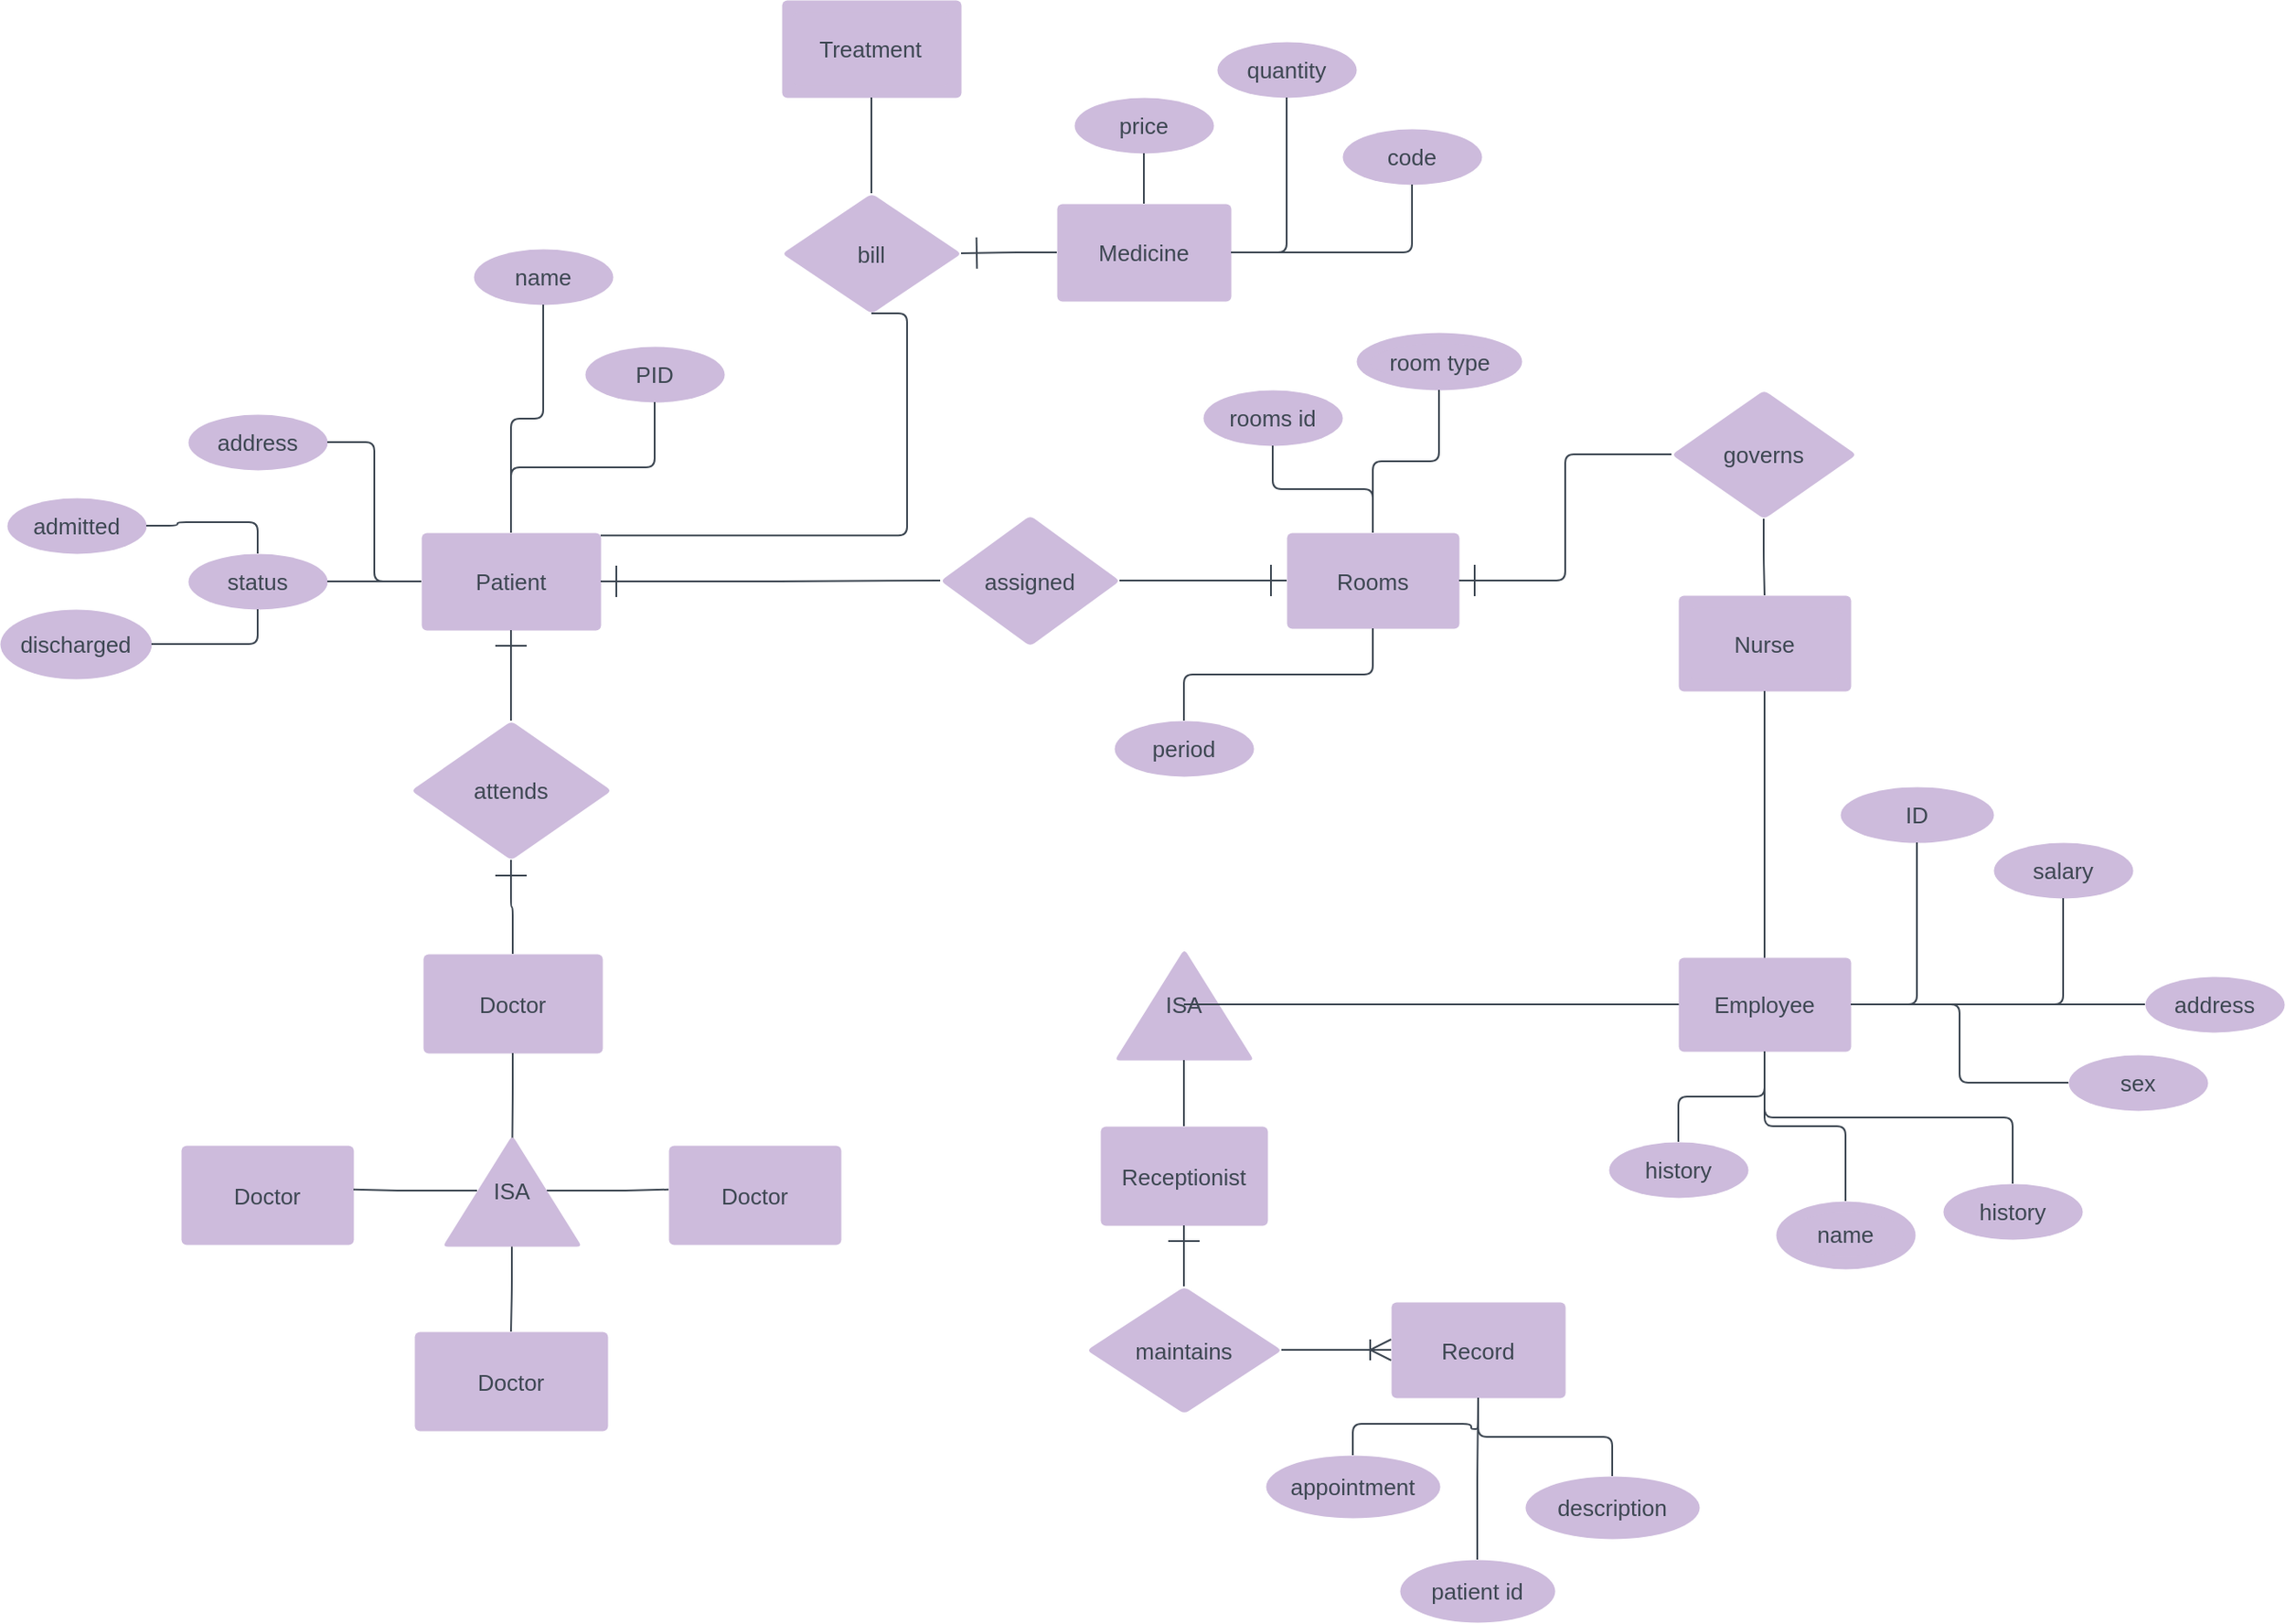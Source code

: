 <mxfile version="13.6.5" type="github" pages="2"><diagram id="fc1O_fkmP8oG2SL6qovH" name="Page-1"><mxGraphModel dx="537" dy="459" grid="1" gridSize="10" guides="1" tooltips="1" connect="1" arrows="1" fold="1" page="1" pageScale="1" pageWidth="850" pageHeight="1100" math="0" shadow="0"><root><mxCell id="0"/><mxCell id="1" parent="0"/><UserObject label="" lucidchartObjectId="J6EpS6E3T3Kv" id="6PVbzT2jvMuOMBlFB08r-8"><mxCell style="html=1;jettySize=18;fontSize=11;strokeColor=#3d4752;strokeOpacity=100;rounded=1;arcSize=10;edgeStyle=orthogonalEdgeStyle;startArrow=none;;endArrow=none;;exitX=0.5;exitY=0.986;exitPerimeter=1;entryX=0.5;entryY=0;entryPerimeter=1;" edge="1" parent="1" source="6PVbzT2jvMuOMBlFB08r-14" target="6PVbzT2jvMuOMBlFB08r-17"><mxGeometry width="100" height="100" relative="1" as="geometry"><Array as="points"/></mxGeometry></mxCell></UserObject><UserObject label="Patient" lucidchartObjectId="gZZmK84Ko3eL" id="6PVbzT2jvMuOMBlFB08r-9"><mxCell style="html=1;whiteSpace=wrap;;fontSize=13;fontColor=#3d4752;align=center;spacing=3;strokeColor=none;strokeOpacity=100;fillOpacity=100;rounded=1;absoluteArcSize=1;arcSize=6;fillColor=#cdbbdc;strokeWidth=0;" vertex="1" zOrder="2" parent="1"><mxGeometry x="306" y="370" width="103" height="56" as="geometry"/></mxCell></UserObject><UserObject label="" lucidchartObjectId="mZZmDf9-u7dk" id="6PVbzT2jvMuOMBlFB08r-10"><mxCell style="html=1;jettySize=18;fontSize=11;strokeColor=#3d4752;strokeOpacity=100;rounded=1;arcSize=10;edgeStyle=orthogonalEdgeStyle;startArrow=ERone;startSize=16;;endArrow=none;;exitX=1.0;exitY=0.5;exitPerimeter=1;entryX=0.015;entryY=0.5;entryPerimeter=1;" edge="1" parent="1" source="6PVbzT2jvMuOMBlFB08r-9" target="6PVbzT2jvMuOMBlFB08r-11"><mxGeometry width="100" height="100" relative="1" as="geometry"><Array as="points"/></mxGeometry></mxCell></UserObject><UserObject label="assigned" lucidchartObjectId="vZZmVvDOxDXR" id="6PVbzT2jvMuOMBlFB08r-11"><mxCell style="html=1;whiteSpace=wrap;rhombus;fontSize=13;fontColor=#3d4752;align=center;spacing=3;strokeColor=none;strokeOpacity=100;fillOpacity=100;rounded=1;absoluteArcSize=1;arcSize=6;fillColor=#cdbbdc;strokeWidth=0;" vertex="1" zOrder="4" parent="1"><mxGeometry x="604" y="360" width="103" height="75" as="geometry"/></mxCell></UserObject><UserObject label="" lucidchartObjectId="CZZmXXTlotON" id="6PVbzT2jvMuOMBlFB08r-12"><mxCell style="html=1;jettySize=18;fontSize=11;strokeColor=#3d4752;strokeOpacity=100;rounded=1;arcSize=10;edgeStyle=orthogonalEdgeStyle;startArrow=none;;endArrow=ERone;endSize=16;;exitX=0.984;exitY=0.5;exitPerimeter=1;entryX=0;entryY=0.5;entryPerimeter=1;" edge="1" parent="1" source="6PVbzT2jvMuOMBlFB08r-11" target="6PVbzT2jvMuOMBlFB08r-13"><mxGeometry width="100" height="100" relative="1" as="geometry"><Array as="points"/></mxGeometry></mxCell></UserObject><UserObject label="Rooms" lucidchartObjectId="GZZmXiCuRTr." id="6PVbzT2jvMuOMBlFB08r-13"><mxCell style="html=1;whiteSpace=wrap;;fontSize=13;fontColor=#3d4752;align=center;spacing=3;strokeColor=none;strokeOpacity=100;fillOpacity=100;rounded=1;absoluteArcSize=1;arcSize=6;fillColor=#cdbbdc;strokeWidth=0;" vertex="1" zOrder="6" parent="1"><mxGeometry x="803" y="370" width="99" height="55" as="geometry"/></mxCell></UserObject><UserObject label="governs" lucidchartObjectId="PYEpiRPGW4Am" id="6PVbzT2jvMuOMBlFB08r-14"><mxCell style="html=1;whiteSpace=wrap;rhombus;fontSize=13;fontColor=#3d4752;align=center;spacing=3;strokeColor=none;strokeOpacity=100;fillOpacity=100;rounded=1;absoluteArcSize=1;arcSize=6;fillColor=#cdbbdc;strokeWidth=0;" vertex="1" zOrder="18" parent="1"><mxGeometry x="1024" y="288" width="106" height="74" as="geometry"/></mxCell></UserObject><UserObject label="" lucidchartObjectId="j0EpLl1U2EtK" id="6PVbzT2jvMuOMBlFB08r-15"><mxCell style="html=1;jettySize=18;fontSize=11;strokeColor=#3d4752;strokeOpacity=100;rounded=1;arcSize=10;edgeStyle=orthogonalEdgeStyle;startArrow=none;;endArrow=ERone;endSize=16;;exitX=0.015;exitY=0.5;exitPerimeter=1;entryX=1.0;entryY=0.5;entryPerimeter=1;" edge="1" parent="1" source="6PVbzT2jvMuOMBlFB08r-14" target="6PVbzT2jvMuOMBlFB08r-13"><mxGeometry width="100" height="100" relative="1" as="geometry"><Array as="points"/></mxGeometry></mxCell></UserObject><mxCell id="6PVbzT2jvMuOMBlFB08r-16" value="" style="group;dropTarget=0;" vertex="1" parent="1"><mxGeometry x="1028" y="406" width="99" height="55" as="geometry"/></mxCell><UserObject label="Rooms" lucidchartObjectId="53EpH7cCu_dv" id="6PVbzT2jvMuOMBlFB08r-17"><mxCell style="html=1;whiteSpace=wrap;;fontSize=13;fontColor=#3d4752;align=center;spacing=3;strokeColor=none;strokeOpacity=100;fillOpacity=100;rounded=1;absoluteArcSize=1;arcSize=6;fillColor=#cdbbdc;strokeWidth=0;" vertex="1" zOrder="21" parent="6PVbzT2jvMuOMBlFB08r-16"><mxGeometry width="99" height="55" as="geometry"/></mxCell></UserObject><UserObject label="Nurse" lucidchartObjectId="m4EpS48wSQ46" id="6PVbzT2jvMuOMBlFB08r-18"><mxCell style="html=1;whiteSpace=wrap;;fontSize=13;fontColor=#3d4752;align=center;spacing=3;strokeColor=none;strokeOpacity=100;fillOpacity=100;rounded=1;absoluteArcSize=1;arcSize=6;fillColor=#cdbbdc;strokeWidth=0;" vertex="1" zOrder="22" parent="6PVbzT2jvMuOMBlFB08r-16"><mxGeometry x="6" y="7" width="87" height="41" as="geometry"/></mxCell></UserObject><UserObject label="rooms id" lucidchartObjectId="29EpPHKss82L" id="6PVbzT2jvMuOMBlFB08r-19"><mxCell style="html=1;whiteSpace=wrap;ellipse;fontSize=13;fontColor=#3d4752;align=center;spacing=3;strokeColor=none;strokeOpacity=100;fillOpacity=100;rounded=1;absoluteArcSize=1;arcSize=6;fillColor=#cdbbdc;strokeWidth=0;" vertex="1" zOrder="24" parent="1"><mxGeometry x="755" y="288" width="80" height="32" as="geometry"/></mxCell></UserObject><UserObject label="" lucidchartObjectId="_-EpSsZN7htS" id="6PVbzT2jvMuOMBlFB08r-20"><mxCell style="html=1;jettySize=18;fontSize=11;strokeColor=#3d4752;strokeOpacity=100;rounded=1;arcSize=10;edgeStyle=orthogonalEdgeStyle;startArrow=none;;endArrow=none;;exitX=0.5;exitY=1;exitPerimeter=1;entryX=0.5;entryY=0;entryPerimeter=1;" edge="1" parent="1" source="6PVbzT2jvMuOMBlFB08r-19" target="6PVbzT2jvMuOMBlFB08r-13"><mxGeometry width="100" height="100" relative="1" as="geometry"><Array as="points"/></mxGeometry></mxCell></UserObject><mxCell id="6PVbzT2jvMuOMBlFB08r-21" value="" style="group;dropTarget=0;" vertex="1" parent="1"><mxGeometry x="843" y="255" width="95" height="33" as="geometry"/></mxCell><UserObject label="" lucidchartObjectId="H~Ep5NJ_ysbq" id="6PVbzT2jvMuOMBlFB08r-22"><mxCell style="html=1;whiteSpace=wrap;ellipse;fontSize=11;align=center;spacing=3;strokeColor=none;strokeOpacity=100;fillOpacity=100;rounded=1;absoluteArcSize=1;arcSize=6;fillColor=#cdbbdc;strokeWidth=0;" vertex="1" zOrder="-1" parent="6PVbzT2jvMuOMBlFB08r-21"><mxGeometry width="95" height="33" as="geometry"/></mxCell></UserObject><UserObject label="room type" lucidchartObjectId="j.EpSn0oG7pL" id="6PVbzT2jvMuOMBlFB08r-23"><mxCell style="html=1;whiteSpace=wrap;ellipse;fontSize=13;fontColor=#3d4752;align=center;spacing=3;strokeColor=none;strokeOpacity=100;fillOpacity=100;rounded=1;absoluteArcSize=1;arcSize=6;fillColor=#cdbbdc;strokeWidth=0;" vertex="1" zOrder="28" parent="6PVbzT2jvMuOMBlFB08r-21"><mxGeometry x="8" y="6" width="80" height="22" as="geometry"/></mxCell></UserObject><UserObject label="" lucidchartObjectId="kbFpP2iUXQCa" id="6PVbzT2jvMuOMBlFB08r-24"><mxCell style="html=1;jettySize=18;fontSize=11;strokeColor=#3d4752;strokeOpacity=100;rounded=1;arcSize=10;edgeStyle=orthogonalEdgeStyle;startArrow=none;;endArrow=none;;exitX=0.5;exitY=1;exitPerimeter=1;entryX=0.5;entryY=0;entryPerimeter=1;" edge="1" parent="1" source="6PVbzT2jvMuOMBlFB08r-22" target="6PVbzT2jvMuOMBlFB08r-13"><mxGeometry width="100" height="100" relative="1" as="geometry"><Array as="points"/></mxGeometry></mxCell></UserObject><UserObject label="period" lucidchartObjectId="QbFp3XjwyAv6" id="6PVbzT2jvMuOMBlFB08r-25"><mxCell style="html=1;whiteSpace=wrap;ellipse;fontSize=13;fontColor=#3d4752;align=center;spacing=3;strokeColor=none;strokeOpacity=100;fillOpacity=100;rounded=1;absoluteArcSize=1;arcSize=6;fillColor=#cdbbdc;strokeWidth=0;" vertex="1" zOrder="31" parent="1"><mxGeometry x="704" y="478" width="80" height="32" as="geometry"/></mxCell></UserObject><UserObject label="" lucidchartObjectId="9bFp-r-H7O3H" id="6PVbzT2jvMuOMBlFB08r-26"><mxCell style="html=1;jettySize=18;fontSize=11;strokeColor=#3d4752;strokeOpacity=100;rounded=1;arcSize=10;edgeStyle=orthogonalEdgeStyle;startArrow=none;;endArrow=none;;exitX=0.5;exitY=1;exitPerimeter=1;entryX=0.5;entryY=3.44e-10;entryPerimeter=1;" edge="1" parent="1" source="6PVbzT2jvMuOMBlFB08r-13" target="6PVbzT2jvMuOMBlFB08r-25"><mxGeometry width="100" height="100" relative="1" as="geometry"><Array as="points"/></mxGeometry></mxCell></UserObject><UserObject label="PID" lucidchartObjectId="ZcFp35M..q--" id="6PVbzT2jvMuOMBlFB08r-27"><mxCell style="html=1;whiteSpace=wrap;ellipse;fontSize=13;fontColor=#3d4752;align=center;spacing=3;strokeColor=none;strokeOpacity=100;fillOpacity=100;rounded=1;absoluteArcSize=1;arcSize=6;fillColor=#cdbbdc;strokeWidth=0;" vertex="1" zOrder="33" parent="1"><mxGeometry x="400" y="263" width="80" height="32" as="geometry"/></mxCell></UserObject><UserObject label="name" lucidchartObjectId="0cFpD_IWfKcp" id="6PVbzT2jvMuOMBlFB08r-28"><mxCell style="html=1;whiteSpace=wrap;ellipse;fontSize=13;fontColor=#3d4752;align=center;spacing=3;strokeColor=none;strokeOpacity=100;fillOpacity=100;rounded=1;absoluteArcSize=1;arcSize=6;fillColor=#cdbbdc;strokeWidth=0;" vertex="1" zOrder="34" parent="1"><mxGeometry x="336" y="207" width="80" height="32" as="geometry"/></mxCell></UserObject><UserObject label="admitted" lucidchartObjectId="1cFphKaMvbbr" id="6PVbzT2jvMuOMBlFB08r-29"><mxCell style="html=1;whiteSpace=wrap;ellipse;fontSize=13;fontColor=#3d4752;align=center;spacing=3;strokeColor=none;strokeOpacity=100;fillOpacity=100;rounded=1;absoluteArcSize=1;arcSize=6;fillColor=#cdbbdc;strokeWidth=0;" vertex="1" zOrder="36" parent="1"><mxGeometry x="68" y="350" width="80" height="32" as="geometry"/></mxCell></UserObject><UserObject label="discharged" lucidchartObjectId="1cFpAAPrN0sd" id="6PVbzT2jvMuOMBlFB08r-30"><mxCell style="html=1;whiteSpace=wrap;ellipse;fontSize=13;fontColor=#3d4752;align=center;spacing=3;strokeColor=none;strokeOpacity=100;fillOpacity=100;rounded=1;absoluteArcSize=1;arcSize=6;fillColor=#cdbbdc;strokeWidth=0;" vertex="1" zOrder="37" parent="1"><mxGeometry x="64" y="414" width="87" height="40" as="geometry"/></mxCell></UserObject><UserObject label="address" lucidchartObjectId="2cFp~KpEUe4A" id="6PVbzT2jvMuOMBlFB08r-31"><mxCell style="html=1;whiteSpace=wrap;ellipse;fontSize=13;fontColor=#3d4752;align=center;spacing=3;strokeColor=none;strokeOpacity=100;fillOpacity=100;rounded=1;absoluteArcSize=1;arcSize=6;fillColor=#cdbbdc;strokeWidth=0;" vertex="1" zOrder="38" parent="1"><mxGeometry x="172" y="302" width="80" height="32" as="geometry"/></mxCell></UserObject><UserObject label="status" lucidchartObjectId="2cFpfBXBAcrN" id="6PVbzT2jvMuOMBlFB08r-32"><mxCell style="html=1;whiteSpace=wrap;ellipse;fontSize=13;fontColor=#3d4752;align=center;spacing=3;strokeColor=none;strokeOpacity=100;fillOpacity=100;rounded=1;absoluteArcSize=1;arcSize=6;fillColor=#cdbbdc;strokeWidth=0;" vertex="1" zOrder="39" parent="1"><mxGeometry x="172" y="382" width="80" height="32" as="geometry"/></mxCell></UserObject><UserObject label="" lucidchartObjectId="deFp~wKU4KYC" id="6PVbzT2jvMuOMBlFB08r-35"><mxCell style="html=1;jettySize=18;fontSize=11;strokeColor=#3d4752;strokeOpacity=100;rounded=1;arcSize=10;edgeStyle=orthogonalEdgeStyle;startArrow=none;;endArrow=none;;exitX=0.5;exitY=1;exitPerimeter=1;entryX=0.5;entryY=0;entryPerimeter=1;" edge="1" parent="1" source="6PVbzT2jvMuOMBlFB08r-28" target="6PVbzT2jvMuOMBlFB08r-9"><mxGeometry width="100" height="100" relative="1" as="geometry"><Array as="points"/></mxGeometry></mxCell></UserObject><UserObject label="" lucidchartObjectId="leFpZz00RdIf" id="6PVbzT2jvMuOMBlFB08r-36"><mxCell style="html=1;jettySize=18;fontSize=11;strokeColor=#3d4752;strokeOpacity=100;rounded=1;arcSize=10;edgeStyle=orthogonalEdgeStyle;startArrow=none;;endArrow=none;;exitX=0.5;exitY=1;exitPerimeter=1;entryX=0.5;entryY=0;entryPerimeter=1;" edge="1" parent="1" source="6PVbzT2jvMuOMBlFB08r-27" target="6PVbzT2jvMuOMBlFB08r-9"><mxGeometry width="100" height="100" relative="1" as="geometry"><Array as="points"/></mxGeometry></mxCell></UserObject><UserObject label="" lucidchartObjectId="ZeFp0-IKvE0G" id="6PVbzT2jvMuOMBlFB08r-37"><mxCell style="html=1;jettySize=18;fontSize=11;strokeColor=#3d4752;strokeOpacity=100;rounded=1;arcSize=10;edgeStyle=orthogonalEdgeStyle;startArrow=none;;endArrow=none;;exitX=1;exitY=0.5;exitPerimeter=1;entryX=0;entryY=0.5;entryPerimeter=1;" edge="1" parent="1" source="6PVbzT2jvMuOMBlFB08r-32" target="6PVbzT2jvMuOMBlFB08r-9"><mxGeometry width="100" height="100" relative="1" as="geometry"><Array as="points"/></mxGeometry></mxCell></UserObject><UserObject label="" lucidchartObjectId="8eFpMS_phZoi" id="6PVbzT2jvMuOMBlFB08r-38"><mxCell style="html=1;jettySize=18;fontSize=11;strokeColor=#3d4752;strokeOpacity=100;rounded=1;arcSize=10;edgeStyle=orthogonalEdgeStyle;startArrow=none;;endArrow=none;;exitX=1;exitY=0.5;exitPerimeter=1;entryX=0;entryY=0.5;entryPerimeter=1;" edge="1" parent="1" source="6PVbzT2jvMuOMBlFB08r-31" target="6PVbzT2jvMuOMBlFB08r-9"><mxGeometry width="100" height="100" relative="1" as="geometry"><Array as="points"/></mxGeometry></mxCell></UserObject><UserObject label="" lucidchartObjectId="VfFpEaPq.bT-" id="6PVbzT2jvMuOMBlFB08r-39"><mxCell style="html=1;jettySize=18;fontSize=11;strokeColor=#3d4752;strokeOpacity=100;rounded=1;arcSize=10;edgeStyle=orthogonalEdgeStyle;startArrow=none;;endArrow=none;;exitX=1;exitY=0.5;exitPerimeter=1;entryX=0.5;entryY=1;entryPerimeter=1;" edge="1" parent="1" source="6PVbzT2jvMuOMBlFB08r-30" target="6PVbzT2jvMuOMBlFB08r-32"><mxGeometry width="100" height="100" relative="1" as="geometry"><Array as="points"/></mxGeometry></mxCell></UserObject><UserObject label="" lucidchartObjectId="_fFpGKR0pbj-" id="6PVbzT2jvMuOMBlFB08r-40"><mxCell style="html=1;jettySize=18;fontSize=11;strokeColor=#3d4752;strokeOpacity=100;rounded=1;arcSize=10;edgeStyle=orthogonalEdgeStyle;startArrow=none;;endArrow=none;;exitX=1;exitY=0.5;exitPerimeter=1;entryX=0.5;entryY=3.44e-10;entryPerimeter=1;" edge="1" parent="1" source="6PVbzT2jvMuOMBlFB08r-29" target="6PVbzT2jvMuOMBlFB08r-32"><mxGeometry width="100" height="100" relative="1" as="geometry"><Array as="points"/></mxGeometry></mxCell></UserObject><UserObject label="attends" lucidchartObjectId="1iFpO7reenMA" id="6PVbzT2jvMuOMBlFB08r-45"><mxCell style="html=1;whiteSpace=wrap;rhombus;fontSize=13;fontColor=#3d4752;align=center;spacing=3;strokeColor=none;strokeOpacity=100;fillOpacity=100;rounded=1;absoluteArcSize=1;arcSize=6;fillColor=#cdbbdc;strokeWidth=0;" vertex="1" zOrder="80" parent="1"><mxGeometry x="300" y="478" width="115" height="80" as="geometry"/></mxCell></UserObject><UserObject label="" lucidchartObjectId="nlFpUy7c_Eev" id="6PVbzT2jvMuOMBlFB08r-46"><mxCell style="html=1;jettySize=18;fontSize=11;strokeColor=#3d4752;strokeOpacity=100;rounded=1;arcSize=10;edgeStyle=orthogonalEdgeStyle;startArrow=ERone;startSize=16;;endArrow=none;;exitX=0.5;exitY=1;exitPerimeter=1;entryX=0.5;entryY=0.013;entryPerimeter=1;" edge="1" parent="1" source="6PVbzT2jvMuOMBlFB08r-9" target="6PVbzT2jvMuOMBlFB08r-45"><mxGeometry width="100" height="100" relative="1" as="geometry"><Array as="points"/></mxGeometry></mxCell></UserObject><UserObject label="Doctor" lucidchartObjectId="UlFpN2u59THH" id="6PVbzT2jvMuOMBlFB08r-47"><mxCell style="html=1;whiteSpace=wrap;;fontSize=13;fontColor=#3d4752;align=center;spacing=3;strokeColor=none;strokeOpacity=100;fillOpacity=100;rounded=1;absoluteArcSize=1;arcSize=6;fillColor=#cdbbdc;strokeWidth=0;" vertex="1" zOrder="82" parent="1"><mxGeometry x="307" y="612" width="103" height="57" as="geometry"/></mxCell></UserObject><UserObject label="" lucidchartObjectId="5lFpiwzD~STw" id="6PVbzT2jvMuOMBlFB08r-48"><mxCell style="html=1;jettySize=18;fontSize=11;strokeColor=#3d4752;strokeOpacity=100;rounded=1;arcSize=10;edgeStyle=orthogonalEdgeStyle;startArrow=none;;endArrow=ERone;endSize=16;;exitX=0.5;exitY=0;exitPerimeter=1;entryX=0.5;entryY=0.985;entryPerimeter=1;" edge="1" parent="1" source="6PVbzT2jvMuOMBlFB08r-47" target="6PVbzT2jvMuOMBlFB08r-45"><mxGeometry width="100" height="100" relative="1" as="geometry"><Array as="points"/></mxGeometry></mxCell></UserObject><UserObject label="" lucidchartObjectId="YmFp8i2svtAa" id="6PVbzT2jvMuOMBlFB08r-50"><mxCell style="html=1;jettySize=18;fontSize=11;strokeColor=#3d4752;strokeOpacity=100;rounded=1;arcSize=10;edgeStyle=orthogonalEdgeStyle;startArrow=none;;endArrow=none;;exitY=1.0;exitPerimeter=1;entryY=1.0;entryPerimeter=1;" edge="1" parent="1" source="6PVbzT2jvMuOMBlFB08r-47" target="6PVbzT2jvMuOMBlFB08r-47"><mxGeometry width="100" height="100" relative="1" as="geometry"><Array as="points"><mxPoint x="379" y="669" generated="1"/><mxPoint x="379" y="669" generated="1"/></Array></mxGeometry></mxCell></UserObject><UserObject label="" lucidchartObjectId="7mFp~LZhpxgU" id="6PVbzT2jvMuOMBlFB08r-51"><mxCell style="html=1;jettySize=18;fontSize=11;strokeColor=#3d4752;strokeOpacity=100;rounded=1;arcSize=10;edgeStyle=orthogonalEdgeStyle;startArrow=none;;endArrow=none;;exitX=0.5;exitY=1.0;exitPerimeter=1;entryX=0.5;entryY=0.026;entryPerimeter=1;" edge="1" parent="1" source="6PVbzT2jvMuOMBlFB08r-47" target="6PVbzT2jvMuOMBlFB08r-49"><mxGeometry width="100" height="100" relative="1" as="geometry"><Array as="points"/></mxGeometry></mxCell></UserObject><UserObject label="Doctor" lucidchartObjectId="TnFphYwsYUjg" id="6PVbzT2jvMuOMBlFB08r-52"><mxCell style="html=1;whiteSpace=wrap;;fontSize=13;fontColor=#3d4752;align=center;spacing=3;strokeColor=none;strokeOpacity=100;fillOpacity=100;rounded=1;absoluteArcSize=1;arcSize=6;fillColor=#cdbbdc;strokeWidth=0;" vertex="1" zOrder="88" parent="1"><mxGeometry x="168" y="722" width="99" height="57" as="geometry"/></mxCell></UserObject><UserObject label="Doctor" lucidchartObjectId="7nFp63MgRtM6" id="6PVbzT2jvMuOMBlFB08r-53"><mxCell style="html=1;whiteSpace=wrap;;fontSize=13;fontColor=#3d4752;align=center;spacing=3;strokeColor=none;strokeOpacity=100;fillOpacity=100;rounded=1;absoluteArcSize=1;arcSize=6;fillColor=#cdbbdc;strokeWidth=0;" vertex="1" zOrder="89" parent="1"><mxGeometry x="448" y="722" width="99" height="57" as="geometry"/></mxCell></UserObject><UserObject label="Doctor" lucidchartObjectId="_nFpjjk-K._g" id="6PVbzT2jvMuOMBlFB08r-54"><mxCell style="html=1;whiteSpace=wrap;;fontSize=13;fontColor=#3d4752;align=center;spacing=3;strokeColor=none;strokeOpacity=100;fillOpacity=100;rounded=1;absoluteArcSize=1;arcSize=6;fillColor=#cdbbdc;strokeWidth=0;" vertex="1" zOrder="90" parent="1"><mxGeometry x="302" y="829" width="111" height="57" as="geometry"/></mxCell></UserObject><UserObject label="" lucidchartObjectId="soFpi902PogM" id="6PVbzT2jvMuOMBlFB08r-55"><mxCell style="html=1;jettySize=18;fontSize=11;strokeColor=#3d4752;strokeOpacity=100;rounded=1;arcSize=10;edgeStyle=orthogonalEdgeStyle;startArrow=none;;endArrow=none;;exitX=0.75;exitY=0.5;exitPerimeter=1;entryX=0;entryY=0.445;entryPerimeter=1;" edge="1" parent="1" source="6PVbzT2jvMuOMBlFB08r-49" target="6PVbzT2jvMuOMBlFB08r-53"><mxGeometry width="100" height="100" relative="1" as="geometry"><Array as="points"/></mxGeometry></mxCell></UserObject><UserObject label="" lucidchartObjectId="AoFpbLMQLsB6" id="6PVbzT2jvMuOMBlFB08r-56"><mxCell style="html=1;jettySize=18;fontSize=11;strokeColor=#3d4752;strokeOpacity=100;rounded=1;arcSize=10;edgeStyle=orthogonalEdgeStyle;startArrow=none;;endArrow=none;;exitX=0.25;exitY=0.5;exitPerimeter=1;entryX=1.0;entryY=0.445;entryPerimeter=1;" edge="1" parent="1" source="6PVbzT2jvMuOMBlFB08r-49" target="6PVbzT2jvMuOMBlFB08r-52"><mxGeometry width="100" height="100" relative="1" as="geometry"><Array as="points"/></mxGeometry></mxCell></UserObject><UserObject label="" lucidchartObjectId="JoFp0~Q2czD5" id="6PVbzT2jvMuOMBlFB08r-57"><mxCell style="html=1;jettySize=18;fontSize=11;strokeColor=#3d4752;strokeOpacity=100;rounded=1;arcSize=10;edgeStyle=orthogonalEdgeStyle;startArrow=none;;endArrow=none;;exitX=0.5;exitY=1.0;exitPerimeter=1;entryX=0.5;entryY=7.448e-17;entryPerimeter=1;" edge="1" parent="1" source="6PVbzT2jvMuOMBlFB08r-49" target="6PVbzT2jvMuOMBlFB08r-54"><mxGeometry width="100" height="100" relative="1" as="geometry"><Array as="points"/></mxGeometry></mxCell></UserObject><UserObject label="ISA" lucidchartObjectId="zpFpUMsgsKDs" id="6PVbzT2jvMuOMBlFB08r-58"><mxCell style="html=1;whiteSpace=wrap;triangle;direction=north;anchorPointDirection=0;fontSize=13;fontColor=#3d4752;align=center;spacing=3;strokeColor=none;strokeOpacity=100;fillOpacity=100;rounded=1;absoluteArcSize=1;arcSize=6;fillColor=#cdbbdc;strokeWidth=0;" vertex="1" zOrder="94" parent="1"><mxGeometry x="704" y="609" width="80" height="64" as="geometry"/></mxCell></UserObject><UserObject label="Receptionist" lucidchartObjectId="vqFpNeuHHRtI" id="6PVbzT2jvMuOMBlFB08r-60"><mxCell style="html=1;whiteSpace=wrap;;fontSize=13;fontColor=#3d4752;align=center;spacing=3;strokeColor=none;strokeOpacity=100;fillOpacity=100;rounded=1;absoluteArcSize=1;arcSize=6;fillColor=#cdbbdc;strokeWidth=0;" vertex="1" zOrder="96" parent="1"><mxGeometry x="696" y="711" width="96" height="57" as="geometry"/></mxCell></UserObject><UserObject label="" lucidchartObjectId="GqFp1ju7S6vt" id="6PVbzT2jvMuOMBlFB08r-61"><mxCell style="html=1;jettySize=18;fontSize=11;strokeColor=#3d4752;strokeOpacity=100;rounded=1;arcSize=10;edgeStyle=orthogonalEdgeStyle;startArrow=none;;endArrow=none;;exitX=0.5;exitY=1.0;exitPerimeter=1;entryX=0.5;entryY=0;entryPerimeter=1;" edge="1" parent="1" source="6PVbzT2jvMuOMBlFB08r-58" target="6PVbzT2jvMuOMBlFB08r-60"><mxGeometry width="100" height="100" relative="1" as="geometry"><Array as="points"/></mxGeometry></mxCell></UserObject><UserObject label="maintains" lucidchartObjectId="8qFpWro~x3qG" id="6PVbzT2jvMuOMBlFB08r-62"><mxCell style="html=1;whiteSpace=wrap;rhombus;fontSize=13;fontColor=#3d4752;align=center;spacing=3;strokeColor=none;strokeOpacity=100;fillOpacity=100;rounded=1;absoluteArcSize=1;arcSize=6;fillColor=#cdbbdc;strokeWidth=0;" vertex="1" zOrder="98" parent="1"><mxGeometry x="688" y="803" width="112" height="73" as="geometry"/></mxCell></UserObject><UserObject label="" lucidchartObjectId="zrFp-JTJb-Dg" id="6PVbzT2jvMuOMBlFB08r-63"><mxCell style="html=1;jettySize=18;fontSize=11;strokeColor=#3d4752;strokeOpacity=100;rounded=1;arcSize=10;edgeStyle=orthogonalEdgeStyle;startArrow=none;;endArrow=ERone;endSize=16;;exitX=0.5;exitY=0.016;exitPerimeter=1;entryX=0.5;entryY=1.0;entryPerimeter=1;" edge="1" parent="1" source="6PVbzT2jvMuOMBlFB08r-62" target="6PVbzT2jvMuOMBlFB08r-60"><mxGeometry width="100" height="100" relative="1" as="geometry"><Array as="points"/></mxGeometry></mxCell></UserObject><UserObject label="" lucidchartObjectId="TrFp24LyZXVA" id="6PVbzT2jvMuOMBlFB08r-64"><mxCell style="html=1;jettySize=18;fontSize=11;strokeColor=#3d4752;strokeOpacity=100;rounded=1;arcSize=10;edgeStyle=orthogonalEdgeStyle;startArrow=none;;endArrow=none;;exitX=0.5;exitY=1.0;exitPerimeter=1;entryX=0.5;entryY=0.016;entryPerimeter=1;" edge="1" parent="1" source="6PVbzT2jvMuOMBlFB08r-60" target="6PVbzT2jvMuOMBlFB08r-62"><mxGeometry width="100" height="100" relative="1" as="geometry"><Array as="points"/></mxGeometry></mxCell></UserObject><UserObject label="Record" lucidchartObjectId="csFpHcdu9LTQ" id="6PVbzT2jvMuOMBlFB08r-65"><mxCell style="html=1;whiteSpace=wrap;;fontSize=13;fontColor=#3d4752;align=center;spacing=3;strokeColor=none;strokeOpacity=100;fillOpacity=100;rounded=1;absoluteArcSize=1;arcSize=6;fillColor=#cdbbdc;strokeWidth=0;" vertex="1" zOrder="101" parent="1"><mxGeometry x="863" y="812" width="100" height="55" as="geometry"/></mxCell></UserObject><UserObject label="" lucidchartObjectId="jsFpXEhNkgp9" id="6PVbzT2jvMuOMBlFB08r-66"><mxCell style="html=1;jettySize=18;fontSize=11;strokeColor=#3d4752;strokeOpacity=100;rounded=1;arcSize=10;edgeStyle=orthogonalEdgeStyle;startArrow=ERoneToMany;startSize=10;;endArrow=none;;exitX=0;exitY=0.5;exitPerimeter=1;entryX=0.986;entryY=0.5;entryPerimeter=1;" edge="1" parent="1" source="6PVbzT2jvMuOMBlFB08r-65" target="6PVbzT2jvMuOMBlFB08r-62"><mxGeometry width="100" height="100" relative="1" as="geometry"><Array as="points"/></mxGeometry></mxCell></UserObject><UserObject label="description" lucidchartObjectId="etFp_1cVUMaD" id="6PVbzT2jvMuOMBlFB08r-67"><mxCell style="html=1;whiteSpace=wrap;ellipse;fontSize=13;fontColor=#3d4752;align=center;spacing=3;strokeColor=none;strokeOpacity=100;fillOpacity=100;rounded=1;absoluteArcSize=1;arcSize=6;fillColor=#cdbbdc;strokeWidth=0;" vertex="1" zOrder="103" parent="1"><mxGeometry x="940" y="912" width="100" height="36" as="geometry"/></mxCell></UserObject><UserObject label="patient id" lucidchartObjectId="etFpcCIQ4VGU" id="6PVbzT2jvMuOMBlFB08r-68"><mxCell style="html=1;whiteSpace=wrap;ellipse;fontSize=13;fontColor=#3d4752;align=center;spacing=3;strokeColor=none;strokeOpacity=100;fillOpacity=100;rounded=1;absoluteArcSize=1;arcSize=6;fillColor=#cdbbdc;strokeWidth=0;" vertex="1" zOrder="104" parent="1"><mxGeometry x="868" y="960" width="89" height="36" as="geometry"/></mxCell></UserObject><UserObject label="appointment" lucidchartObjectId="etFpQ5x1Fwy~" id="6PVbzT2jvMuOMBlFB08r-69"><mxCell style="html=1;whiteSpace=wrap;ellipse;fontSize=13;fontColor=#3d4752;align=center;spacing=3;strokeColor=none;strokeOpacity=100;fillOpacity=100;rounded=1;absoluteArcSize=1;arcSize=6;fillColor=#cdbbdc;strokeWidth=0;" vertex="1" zOrder="110" parent="1"><mxGeometry x="791" y="900" width="100" height="36" as="geometry"/></mxCell></UserObject><UserObject label="" lucidchartObjectId="StFpqqRPe7Ho" id="6PVbzT2jvMuOMBlFB08r-70"><mxCell style="html=1;jettySize=18;fontSize=11;strokeColor=#3d4752;strokeOpacity=100;rounded=1;arcSize=10;edgeStyle=orthogonalEdgeStyle;startArrow=none;;endArrow=none;;exitX=0.5;exitY=0;exitPerimeter=1;entryX=0.5;entryY=1;entryPerimeter=1;" edge="1" parent="1" source="6PVbzT2jvMuOMBlFB08r-69" target="6PVbzT2jvMuOMBlFB08r-65"><mxGeometry width="100" height="100" relative="1" as="geometry"><Array as="points"/></mxGeometry></mxCell></UserObject><UserObject label="" lucidchartObjectId="WtFpYd7YIgEA" id="6PVbzT2jvMuOMBlFB08r-71"><mxCell style="html=1;jettySize=18;fontSize=11;strokeColor=#3d4752;strokeOpacity=100;rounded=1;arcSize=10;edgeStyle=orthogonalEdgeStyle;startArrow=none;;endArrow=none;;exitX=0.5;exitY=2.707e-10;exitPerimeter=1;entryX=0.5;entryY=1;entryPerimeter=1;" edge="1" parent="1" source="6PVbzT2jvMuOMBlFB08r-68" target="6PVbzT2jvMuOMBlFB08r-65"><mxGeometry width="100" height="100" relative="1" as="geometry"><Array as="points"/></mxGeometry></mxCell></UserObject><UserObject label="" lucidchartObjectId="ZtFpUfkgIP_y" id="6PVbzT2jvMuOMBlFB08r-72"><mxCell style="html=1;jettySize=18;fontSize=11;strokeColor=#3d4752;strokeOpacity=100;rounded=1;arcSize=10;edgeStyle=orthogonalEdgeStyle;startArrow=none;;endArrow=none;;exitX=0.5;exitY=0;exitPerimeter=1;entryX=0.5;entryY=1;entryPerimeter=1;" edge="1" parent="1" source="6PVbzT2jvMuOMBlFB08r-67" target="6PVbzT2jvMuOMBlFB08r-65"><mxGeometry width="100" height="100" relative="1" as="geometry"><Array as="points"/></mxGeometry></mxCell></UserObject><UserObject label="" lucidchartObjectId="-vFpykD-wfAF" id="6PVbzT2jvMuOMBlFB08r-73"><mxCell style="html=1;jettySize=18;fontSize=11;strokeColor=#3d4752;strokeOpacity=100;rounded=1;arcSize=10;edgeStyle=orthogonalEdgeStyle;startArrow=none;;endArrow=none;;exitX=0.5;exitY=0.034;exitPerimeter=1;entryX=0.5;entryY=1.0;entryPerimeter=1;" edge="1" parent="1" source="6PVbzT2jvMuOMBlFB08r-58" target="6PVbzT2jvMuOMBlFB08r-17"><mxGeometry width="100" height="100" relative="1" as="geometry"><Array as="points"/></mxGeometry></mxCell></UserObject><UserObject label="Employee" lucidchartObjectId="fxFpfEqciY6V" id="6PVbzT2jvMuOMBlFB08r-74"><mxCell style="html=1;whiteSpace=wrap;;fontSize=13;fontColor=#3d4752;align=center;spacing=3;strokeColor=none;strokeOpacity=100;fillOpacity=100;rounded=1;absoluteArcSize=1;arcSize=6;fillColor=#cdbbdc;strokeWidth=0;" vertex="1" zOrder="115" parent="1"><mxGeometry x="1028" y="614" width="99" height="54" as="geometry"/></mxCell></UserObject><UserObject label="" lucidchartObjectId="xxFpOQkK0d4R" id="6PVbzT2jvMuOMBlFB08r-75"><mxCell style="html=1;jettySize=18;fontSize=11;strokeColor=#3d4752;strokeOpacity=100;rounded=1;arcSize=10;edgeStyle=orthogonalEdgeStyle;startArrow=none;;endArrow=none;;exitX=0.75;exitY=0.5;exitPerimeter=1;entryX=0;entryY=0.5;entryPerimeter=1;" edge="1" parent="1" source="6PVbzT2jvMuOMBlFB08r-58" target="6PVbzT2jvMuOMBlFB08r-74"><mxGeometry width="100" height="100" relative="1" as="geometry"><Array as="points"/></mxGeometry></mxCell></UserObject><UserObject label="sex" lucidchartObjectId="8xFpjzSEgN44" id="6PVbzT2jvMuOMBlFB08r-76"><mxCell style="html=1;whiteSpace=wrap;ellipse;fontSize=13;fontColor=#3d4752;align=center;spacing=3;strokeColor=none;strokeOpacity=100;fillOpacity=100;rounded=1;absoluteArcSize=1;arcSize=6;fillColor=#cdbbdc;strokeWidth=0;" vertex="1" zOrder="117" parent="1"><mxGeometry x="1252" y="670" width="80" height="32" as="geometry"/></mxCell></UserObject><UserObject label="history" lucidchartObjectId="8xFpPTrRA9jD" id="6PVbzT2jvMuOMBlFB08r-77"><mxCell style="html=1;whiteSpace=wrap;ellipse;fontSize=13;fontColor=#3d4752;align=center;spacing=3;strokeColor=none;strokeOpacity=100;fillOpacity=100;rounded=1;absoluteArcSize=1;arcSize=6;fillColor=#cdbbdc;strokeWidth=0;" vertex="1" zOrder="118" parent="1"><mxGeometry x="1180" y="744" width="80" height="32" as="geometry"/></mxCell></UserObject><UserObject label="address" lucidchartObjectId="~xFpbSrVRAcd" id="6PVbzT2jvMuOMBlFB08r-78"><mxCell style="html=1;whiteSpace=wrap;ellipse;fontSize=13;fontColor=#3d4752;align=center;spacing=3;strokeColor=none;strokeOpacity=100;fillOpacity=100;rounded=1;absoluteArcSize=1;arcSize=6;fillColor=#cdbbdc;strokeWidth=0;" vertex="1" zOrder="125" parent="1"><mxGeometry x="1296" y="625" width="80" height="32" as="geometry"/></mxCell></UserObject><UserObject label="salary" lucidchartObjectId="~xFpLSu0RjH~" id="6PVbzT2jvMuOMBlFB08r-79"><mxCell style="html=1;whiteSpace=wrap;ellipse;fontSize=13;fontColor=#3d4752;align=center;spacing=3;strokeColor=none;strokeOpacity=100;fillOpacity=100;rounded=1;absoluteArcSize=1;arcSize=6;fillColor=#cdbbdc;strokeWidth=0;" vertex="1" zOrder="126" parent="1"><mxGeometry x="1209" y="548" width="80" height="32" as="geometry"/></mxCell></UserObject><UserObject label="ID" lucidchartObjectId="~xFpR3XJQ46z" id="6PVbzT2jvMuOMBlFB08r-80"><mxCell style="html=1;whiteSpace=wrap;ellipse;fontSize=13;fontColor=#3d4752;align=center;spacing=3;strokeColor=none;strokeOpacity=100;fillOpacity=100;rounded=1;absoluteArcSize=1;arcSize=6;fillColor=#cdbbdc;strokeWidth=0;" vertex="1" zOrder="132" parent="1"><mxGeometry x="1121" y="516" width="88" height="32" as="geometry"/></mxCell></UserObject><UserObject label="history" lucidchartObjectId="hzFpnCq~ECQA" id="6PVbzT2jvMuOMBlFB08r-81"><mxCell style="html=1;whiteSpace=wrap;ellipse;fontSize=13;fontColor=#3d4752;align=center;spacing=3;strokeColor=none;strokeOpacity=100;fillOpacity=100;rounded=1;absoluteArcSize=1;arcSize=6;fillColor=#cdbbdc;strokeWidth=0;" vertex="1" zOrder="163" parent="1"><mxGeometry x="988" y="720" width="80" height="32" as="geometry"/></mxCell></UserObject><mxCell id="6PVbzT2jvMuOMBlFB08r-82" value="" style="group;dropTarget=0;" vertex="1" parent="1"><mxGeometry x="1084" y="754" width="80" height="39" as="geometry"/></mxCell><UserObject label="" lucidchartObjectId="vzFpBj~h2Lbv" id="6PVbzT2jvMuOMBlFB08r-83"><mxCell style="html=1;whiteSpace=wrap;ellipse;fontSize=11;align=center;spacing=3;strokeColor=none;strokeOpacity=100;fillOpacity=100;rounded=1;absoluteArcSize=1;arcSize=6;fillColor=#cdbbdc;strokeWidth=0;" vertex="1" zOrder="164" parent="6PVbzT2jvMuOMBlFB08r-82"><mxGeometry width="80" height="39" as="geometry"/></mxCell></UserObject><UserObject label="name" lucidchartObjectId="vzFpYzw1bhU3" id="6PVbzT2jvMuOMBlFB08r-84"><mxCell style="html=1;whiteSpace=wrap;ellipse;fontSize=13;fontColor=#3d4752;align=center;spacing=3;strokeColor=none;strokeOpacity=100;fillOpacity=100;rounded=1;absoluteArcSize=1;arcSize=6;fillColor=#cdbbdc;strokeWidth=0;" vertex="1" zOrder="193" parent="6PVbzT2jvMuOMBlFB08r-82"><mxGeometry x="7" y="6" width="66" height="26" as="geometry"/></mxCell></UserObject><UserObject label="" lucidchartObjectId="WAFpjfCQQIH_" id="6PVbzT2jvMuOMBlFB08r-85"><mxCell style="html=1;jettySize=18;fontSize=11;strokeColor=#3d4752;strokeOpacity=100;rounded=1;arcSize=10;edgeStyle=orthogonalEdgeStyle;startArrow=none;;endArrow=none;;exitX=0.5;exitY=3.44e-10;exitPerimeter=1;entryX=0.5;entryY=1.0;entryPerimeter=1;" edge="1" parent="1" source="6PVbzT2jvMuOMBlFB08r-81" target="6PVbzT2jvMuOMBlFB08r-74"><mxGeometry width="100" height="100" relative="1" as="geometry"><Array as="points"/></mxGeometry></mxCell></UserObject><UserObject label="" lucidchartObjectId="ZAFpb4Qqdxvg" id="6PVbzT2jvMuOMBlFB08r-86"><mxCell style="html=1;jettySize=18;fontSize=11;strokeColor=#3d4752;strokeOpacity=100;rounded=1;arcSize=10;edgeStyle=orthogonalEdgeStyle;startArrow=none;;endArrow=none;;exitX=0.5;exitY=2.78e-10;exitPerimeter=1;entryX=0.5;entryY=1.0;entryPerimeter=1;" edge="1" parent="1" source="6PVbzT2jvMuOMBlFB08r-83" target="6PVbzT2jvMuOMBlFB08r-74"><mxGeometry width="100" height="100" relative="1" as="geometry"><Array as="points"/></mxGeometry></mxCell></UserObject><UserObject label="" lucidchartObjectId=".AFpIdojGXLF" id="6PVbzT2jvMuOMBlFB08r-87"><mxCell style="html=1;jettySize=18;fontSize=11;strokeColor=#3d4752;strokeOpacity=100;rounded=1;arcSize=10;edgeStyle=orthogonalEdgeStyle;startArrow=none;;endArrow=none;;exitX=0.5;exitY=3.44e-10;exitPerimeter=1;entryX=0.5;entryY=1.0;entryPerimeter=1;" edge="1" parent="1" source="6PVbzT2jvMuOMBlFB08r-77" target="6PVbzT2jvMuOMBlFB08r-74"><mxGeometry width="100" height="100" relative="1" as="geometry"><Array as="points"/></mxGeometry></mxCell></UserObject><UserObject label="" lucidchartObjectId="bBFpwR6pSLWN" id="6PVbzT2jvMuOMBlFB08r-88"><mxCell style="html=1;jettySize=18;fontSize=11;strokeColor=#3d4752;strokeOpacity=100;rounded=1;arcSize=10;edgeStyle=orthogonalEdgeStyle;startArrow=none;;endArrow=none;;exitX=6.139e-11;exitY=0.5;exitPerimeter=1;entryX=1;entryY=0.5;entryPerimeter=1;" edge="1" parent="1" source="6PVbzT2jvMuOMBlFB08r-76" target="6PVbzT2jvMuOMBlFB08r-74"><mxGeometry width="100" height="100" relative="1" as="geometry"><Array as="points"/></mxGeometry></mxCell></UserObject><UserObject label="" lucidchartObjectId="eBFpTQix4.WN" id="6PVbzT2jvMuOMBlFB08r-89"><mxCell style="html=1;jettySize=18;fontSize=11;strokeColor=#3d4752;strokeOpacity=100;rounded=1;arcSize=10;edgeStyle=orthogonalEdgeStyle;startArrow=none;;endArrow=none;;exitX=6.139e-11;exitY=0.5;exitPerimeter=1;entryX=1;entryY=0.5;entryPerimeter=1;" edge="1" parent="1" source="6PVbzT2jvMuOMBlFB08r-78" target="6PVbzT2jvMuOMBlFB08r-74"><mxGeometry width="100" height="100" relative="1" as="geometry"><Array as="points"/></mxGeometry></mxCell></UserObject><UserObject label="" lucidchartObjectId="qBFpsXWBLsMI" id="6PVbzT2jvMuOMBlFB08r-90"><mxCell style="html=1;jettySize=18;fontSize=11;strokeColor=#3d4752;strokeOpacity=100;rounded=1;arcSize=10;edgeStyle=orthogonalEdgeStyle;startArrow=none;;endArrow=none;;exitX=0.5;exitY=1;exitPerimeter=1;entryX=1;entryY=0.5;entryPerimeter=1;" edge="1" parent="1" source="6PVbzT2jvMuOMBlFB08r-79" target="6PVbzT2jvMuOMBlFB08r-74"><mxGeometry width="100" height="100" relative="1" as="geometry"><Array as="points"/></mxGeometry></mxCell></UserObject><UserObject label="" lucidchartObjectId="tBFpSXqvs9J5" id="6PVbzT2jvMuOMBlFB08r-91"><mxCell style="html=1;jettySize=18;fontSize=11;strokeColor=#3d4752;strokeOpacity=100;rounded=1;arcSize=10;edgeStyle=orthogonalEdgeStyle;startArrow=none;;endArrow=none;;exitX=0.5;exitY=1;exitPerimeter=1;entryX=1;entryY=0.5;entryPerimeter=1;" edge="1" parent="1" source="6PVbzT2jvMuOMBlFB08r-80" target="6PVbzT2jvMuOMBlFB08r-74"><mxGeometry width="100" height="100" relative="1" as="geometry"><Array as="points"/></mxGeometry></mxCell></UserObject><UserObject label="bill" lucidchartObjectId="uCFpZnct.3Wo" id="6PVbzT2jvMuOMBlFB08r-92"><mxCell style="html=1;whiteSpace=wrap;rhombus;fontSize=13;fontColor=#3d4752;align=center;spacing=3;strokeColor=none;strokeOpacity=100;fillOpacity=100;rounded=1;absoluteArcSize=1;arcSize=6;fillColor=#cdbbdc;strokeWidth=0;" vertex="1" zOrder="201" parent="1"><mxGeometry x="513" y="175" width="103" height="69" as="geometry"/></mxCell></UserObject><mxCell id="6PVbzT2jvMuOMBlFB08r-93" value="" style="group;dropTarget=0;" vertex="1" parent="1"><mxGeometry x="513" y="64" width="103" height="56" as="geometry"/></mxCell><UserObject label="Rooms" lucidchartObjectId="NCFpaaaMlKBD" id="6PVbzT2jvMuOMBlFB08r-94"><mxCell style="html=1;whiteSpace=wrap;;fontSize=13;fontColor=#3d4752;align=center;spacing=3;strokeColor=none;strokeOpacity=100;fillOpacity=100;rounded=1;absoluteArcSize=1;arcSize=6;fillColor=#cdbbdc;strokeWidth=0;" vertex="1" zOrder="202" parent="6PVbzT2jvMuOMBlFB08r-93"><mxGeometry width="103" height="56" as="geometry"/></mxCell></UserObject><UserObject label="Treatment" lucidchartObjectId="NCFpnehPLh.T" id="6PVbzT2jvMuOMBlFB08r-95"><mxCell style="html=1;whiteSpace=wrap;;fontSize=13;fontColor=#3d4752;align=center;spacing=3;strokeColor=none;strokeOpacity=100;fillOpacity=100;rounded=1;absoluteArcSize=1;arcSize=6;fillColor=#cdbbdc;strokeWidth=0;" vertex="1" zOrder="203" parent="6PVbzT2jvMuOMBlFB08r-93"><mxGeometry x="6" y="7" width="90" height="42" as="geometry"/></mxCell></UserObject><UserObject label="Medicine" lucidchartObjectId="XCFpaI9nDVgH" id="6PVbzT2jvMuOMBlFB08r-96"><mxCell style="html=1;whiteSpace=wrap;;fontSize=13;fontColor=#3d4752;align=center;spacing=3;strokeColor=none;strokeOpacity=100;fillOpacity=100;rounded=1;absoluteArcSize=1;arcSize=6;fillColor=#cdbbdc;strokeWidth=0;" vertex="1" zOrder="205" parent="1"><mxGeometry x="671" y="181" width="100" height="56" as="geometry"/></mxCell></UserObject><UserObject label="code" lucidchartObjectId="UDFp1z058dKy" id="6PVbzT2jvMuOMBlFB08r-97"><mxCell style="html=1;whiteSpace=wrap;ellipse;fontSize=13;fontColor=#3d4752;align=center;spacing=3;strokeColor=none;strokeOpacity=100;fillOpacity=100;rounded=1;absoluteArcSize=1;arcSize=6;fillColor=#cdbbdc;strokeWidth=0;" vertex="1" zOrder="206" parent="1"><mxGeometry x="835" y="138" width="80" height="32" as="geometry"/></mxCell></UserObject><UserObject label="quantity" lucidchartObjectId="UDFpj8zwuCJf" id="6PVbzT2jvMuOMBlFB08r-98"><mxCell style="html=1;whiteSpace=wrap;ellipse;fontSize=13;fontColor=#3d4752;align=center;spacing=3;strokeColor=none;strokeOpacity=100;fillOpacity=100;rounded=1;absoluteArcSize=1;arcSize=6;fillColor=#cdbbdc;strokeWidth=0;" vertex="1" zOrder="207" parent="1"><mxGeometry x="763" y="88" width="80" height="32" as="geometry"/></mxCell></UserObject><UserObject label="price" lucidchartObjectId="UDFp.Fxk5NY0" id="6PVbzT2jvMuOMBlFB08r-99"><mxCell style="html=1;whiteSpace=wrap;ellipse;fontSize=13;fontColor=#3d4752;align=center;spacing=3;strokeColor=none;strokeOpacity=100;fillOpacity=100;rounded=1;absoluteArcSize=1;arcSize=6;fillColor=#cdbbdc;strokeWidth=0;" vertex="1" zOrder="213" parent="1"><mxGeometry x="681" y="120" width="80" height="32" as="geometry"/></mxCell></UserObject><UserObject label="" lucidchartObjectId="hEFpX8-KkKXc" id="6PVbzT2jvMuOMBlFB08r-100"><mxCell style="html=1;jettySize=18;fontSize=11;strokeColor=#3d4752;strokeOpacity=100;rounded=1;arcSize=10;edgeStyle=orthogonalEdgeStyle;startArrow=none;;endArrow=none;;exitX=0.5;exitY=1;exitPerimeter=1;entryX=0.5;entryY=0;entryPerimeter=1;" edge="1" parent="1" source="6PVbzT2jvMuOMBlFB08r-99" target="6PVbzT2jvMuOMBlFB08r-96"><mxGeometry width="100" height="100" relative="1" as="geometry"><Array as="points"/></mxGeometry></mxCell></UserObject><UserObject label="" lucidchartObjectId="lEFpFPfs49uE" id="6PVbzT2jvMuOMBlFB08r-101"><mxCell style="html=1;jettySize=18;fontSize=11;strokeColor=#3d4752;strokeOpacity=100;rounded=1;arcSize=10;edgeStyle=orthogonalEdgeStyle;startArrow=none;;endArrow=none;;exitX=0.5;exitY=1;exitPerimeter=1;entryX=1;entryY=0.5;entryPerimeter=1;" edge="1" parent="1" source="6PVbzT2jvMuOMBlFB08r-98" target="6PVbzT2jvMuOMBlFB08r-96"><mxGeometry width="100" height="100" relative="1" as="geometry"><Array as="points"/></mxGeometry></mxCell></UserObject><UserObject label="" lucidchartObjectId="pEFpO62vGBPM" id="6PVbzT2jvMuOMBlFB08r-102"><mxCell style="html=1;jettySize=18;fontSize=11;strokeColor=#3d4752;strokeOpacity=100;rounded=1;arcSize=10;edgeStyle=orthogonalEdgeStyle;startArrow=none;;endArrow=none;;exitX=0.5;exitY=1;exitPerimeter=1;entryX=1;entryY=0.5;entryPerimeter=1;" edge="1" parent="1" source="6PVbzT2jvMuOMBlFB08r-97" target="6PVbzT2jvMuOMBlFB08r-96"><mxGeometry width="100" height="100" relative="1" as="geometry"><Array as="points"/></mxGeometry></mxCell></UserObject><UserObject label="" lucidchartObjectId="2EFp5G_aH9RZ" id="6PVbzT2jvMuOMBlFB08r-103"><mxCell style="html=1;jettySize=18;fontSize=11;strokeColor=#3d4752;strokeOpacity=100;rounded=1;arcSize=10;edgeStyle=orthogonalEdgeStyle;startArrow=none;;endArrow=none;;exitX=0.997;exitY=0.032;exitPerimeter=1;entryX=0.5;entryY=0.986;entryPerimeter=1;" edge="1" parent="1" source="6PVbzT2jvMuOMBlFB08r-9" target="6PVbzT2jvMuOMBlFB08r-92"><mxGeometry width="100" height="100" relative="1" as="geometry"><Array as="points"><mxPoint x="585" y="371"/></Array></mxGeometry></mxCell></UserObject><UserObject label="" lucidchartObjectId="lFFpFkpRmbcf" id="6PVbzT2jvMuOMBlFB08r-104"><mxCell style="html=1;jettySize=18;fontSize=11;strokeColor=#3d4752;strokeOpacity=100;rounded=1;arcSize=10;edgeStyle=orthogonalEdgeStyle;startArrow=none;;endArrow=none;;exitX=0.5;exitY=0.016;exitPerimeter=1;entryX=0.5;entryY=1.0;entryPerimeter=1;" edge="1" parent="1" source="6PVbzT2jvMuOMBlFB08r-92" target="6PVbzT2jvMuOMBlFB08r-94"><mxGeometry width="100" height="100" relative="1" as="geometry"><Array as="points"/></mxGeometry></mxCell></UserObject><UserObject label="" lucidchartObjectId="BFFpEOUQWB_C" id="6PVbzT2jvMuOMBlFB08r-105"><mxCell style="html=1;jettySize=18;fontSize=11;strokeColor=#3d4752;strokeOpacity=100;rounded=1;arcSize=10;edgeStyle=orthogonalEdgeStyle;startArrow=none;;endArrow=ERone;endSize=16;;exitX=0;exitY=0.5;exitPerimeter=1;entryX=0.985;entryY=0.5;entryPerimeter=1;" edge="1" parent="1" source="6PVbzT2jvMuOMBlFB08r-96" target="6PVbzT2jvMuOMBlFB08r-92"><mxGeometry width="100" height="100" relative="1" as="geometry"><Array as="points"/></mxGeometry></mxCell></UserObject><UserObject label="ISA" lucidchartObjectId="FmFpdF47xoBt" id="6PVbzT2jvMuOMBlFB08r-49"><mxCell style="html=1;whiteSpace=wrap;triangle;direction=north;anchorPointDirection=0;fontSize=13;fontColor=#3d4752;align=center;spacing=3;strokeColor=none;strokeOpacity=100;fillOpacity=100;rounded=1;absoluteArcSize=1;arcSize=6;fillColor=#cdbbdc;strokeWidth=0;" vertex="1" zOrder="85" parent="1"><mxGeometry x="318" y="716" width="80" height="64" as="geometry"/></mxCell></UserObject></root></mxGraphModel></diagram><diagram id="NPPPKk-EnG-7YR8n-0bc" name="Page-2"><mxGraphModel dx="1216" dy="620" grid="1" gridSize="10" guides="1" tooltips="1" connect="1" arrows="1" fold="1" page="1" pageScale="1" pageWidth="850" pageHeight="1100" math="0" shadow="0"><root><mxCell id="RAqKBg4_a1UMMWmT9ylK-0"/><mxCell id="RAqKBg4_a1UMMWmT9ylK-1" parent="RAqKBg4_a1UMMWmT9ylK-0"/></root></mxGraphModel></diagram></mxfile>